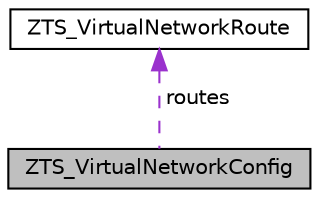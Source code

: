 digraph "ZTS_VirtualNetworkConfig"
{
 // LATEX_PDF_SIZE
  edge [fontname="Helvetica",fontsize="10",labelfontname="Helvetica",labelfontsize="10"];
  node [fontname="Helvetica",fontsize="10",shape=record];
  Node1 [label="ZTS_VirtualNetworkConfig",height=0.2,width=0.4,color="black", fillcolor="grey75", style="filled", fontcolor="black",tooltip=" "];
  Node2 -> Node1 [dir="back",color="darkorchid3",fontsize="10",style="dashed",label=" routes" ,fontname="Helvetica"];
  Node2 [label="ZTS_VirtualNetworkRoute",height=0.2,width=0.4,color="black", fillcolor="white", style="filled",URL="$structZTS__VirtualNetworkRoute.html",tooltip=" "];
}

